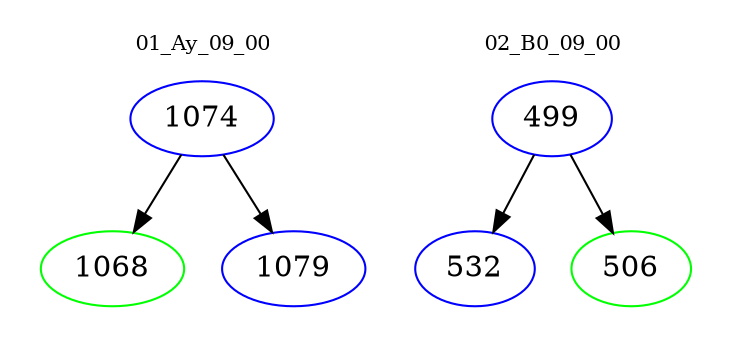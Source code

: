 digraph{
subgraph cluster_0 {
color = white
label = "01_Ay_09_00";
fontsize=10;
T0_1074 [label="1074", color="blue"]
T0_1074 -> T0_1068 [color="black"]
T0_1068 [label="1068", color="green"]
T0_1074 -> T0_1079 [color="black"]
T0_1079 [label="1079", color="blue"]
}
subgraph cluster_1 {
color = white
label = "02_B0_09_00";
fontsize=10;
T1_499 [label="499", color="blue"]
T1_499 -> T1_532 [color="black"]
T1_532 [label="532", color="blue"]
T1_499 -> T1_506 [color="black"]
T1_506 [label="506", color="green"]
}
}
